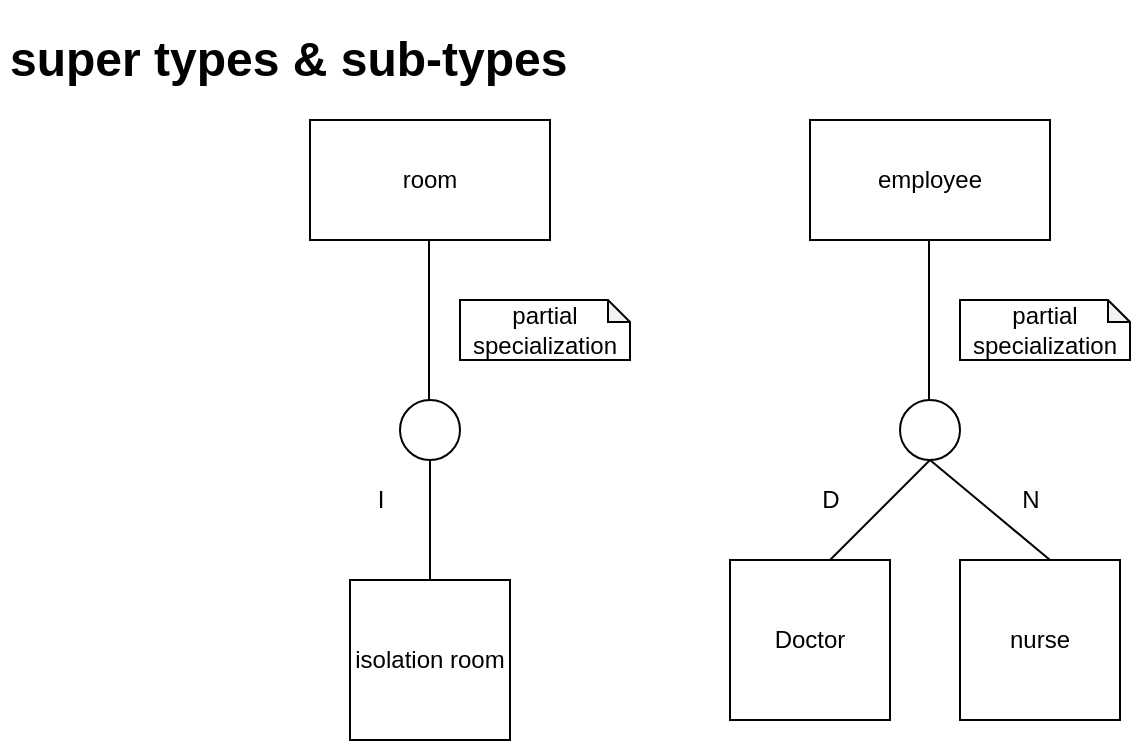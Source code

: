 <mxfile version="20.6.0" type="github">
  <diagram id="qGctBJOEC1ccR6rB4i27" name="Page-1">
    <mxGraphModel dx="782" dy="392" grid="1" gridSize="10" guides="1" tooltips="1" connect="1" arrows="1" fold="1" page="1" pageScale="1" pageWidth="850" pageHeight="1100" math="0" shadow="0">
      <root>
        <mxCell id="0" />
        <mxCell id="1" parent="0" />
        <mxCell id="N1vpy0suVN5HZIlZifo7-14" value="room " style="rounded=0;whiteSpace=wrap;html=1;" parent="1" vertex="1">
          <mxGeometry x="160" y="130" width="120" height="60" as="geometry" />
        </mxCell>
        <mxCell id="N1vpy0suVN5HZIlZifo7-16" value="" style="endArrow=none;html=1;rounded=0;" parent="1" edge="1">
          <mxGeometry width="50" height="50" relative="1" as="geometry">
            <mxPoint x="219.5" y="270" as="sourcePoint" />
            <mxPoint x="219.5" y="190" as="targetPoint" />
          </mxGeometry>
        </mxCell>
        <mxCell id="N1vpy0suVN5HZIlZifo7-17" value="" style="ellipse;whiteSpace=wrap;html=1;aspect=fixed;" parent="1" vertex="1">
          <mxGeometry x="205" y="270" width="30" height="30" as="geometry" />
        </mxCell>
        <mxCell id="N1vpy0suVN5HZIlZifo7-18" value="" style="endArrow=none;html=1;rounded=0;exitX=0.5;exitY=0;exitDx=0;exitDy=0;" parent="1" edge="1" source="N1vpy0suVN5HZIlZifo7-20">
          <mxGeometry width="50" height="50" relative="1" as="geometry">
            <mxPoint x="170" y="350" as="sourcePoint" />
            <mxPoint x="220" y="300" as="targetPoint" />
          </mxGeometry>
        </mxCell>
        <mxCell id="N1vpy0suVN5HZIlZifo7-20" value="isolation room" style="whiteSpace=wrap;html=1;aspect=fixed;" parent="1" vertex="1">
          <mxGeometry x="180" y="360" width="80" height="80" as="geometry" />
        </mxCell>
        <mxCell id="N1vpy0suVN5HZIlZifo7-31" value="employee" style="rounded=0;whiteSpace=wrap;html=1;" parent="1" vertex="1">
          <mxGeometry x="410" y="130" width="120" height="60" as="geometry" />
        </mxCell>
        <mxCell id="N1vpy0suVN5HZIlZifo7-32" value="" style="endArrow=none;html=1;rounded=0;" parent="1" edge="1">
          <mxGeometry width="50" height="50" relative="1" as="geometry">
            <mxPoint x="469.5" y="270" as="sourcePoint" />
            <mxPoint x="469.5" y="190" as="targetPoint" />
          </mxGeometry>
        </mxCell>
        <mxCell id="N1vpy0suVN5HZIlZifo7-33" value="" style="ellipse;whiteSpace=wrap;html=1;aspect=fixed;" parent="1" vertex="1">
          <mxGeometry x="455" y="270" width="30" height="30" as="geometry" />
        </mxCell>
        <mxCell id="N1vpy0suVN5HZIlZifo7-34" value="" style="endArrow=none;html=1;rounded=0;" parent="1" edge="1">
          <mxGeometry width="50" height="50" relative="1" as="geometry">
            <mxPoint x="420" y="350" as="sourcePoint" />
            <mxPoint x="470" y="300" as="targetPoint" />
          </mxGeometry>
        </mxCell>
        <mxCell id="N1vpy0suVN5HZIlZifo7-35" value="" style="endArrow=none;html=1;rounded=0;" parent="1" edge="1">
          <mxGeometry width="50" height="50" relative="1" as="geometry">
            <mxPoint x="470" y="300" as="sourcePoint" />
            <mxPoint x="530" y="350" as="targetPoint" />
          </mxGeometry>
        </mxCell>
        <mxCell id="N1vpy0suVN5HZIlZifo7-36" value="Doctor" style="whiteSpace=wrap;html=1;aspect=fixed;" parent="1" vertex="1">
          <mxGeometry x="370" y="350" width="80" height="80" as="geometry" />
        </mxCell>
        <mxCell id="N1vpy0suVN5HZIlZifo7-37" value="nurse" style="whiteSpace=wrap;html=1;aspect=fixed;" parent="1" vertex="1">
          <mxGeometry x="485" y="350" width="80" height="80" as="geometry" />
        </mxCell>
        <mxCell id="N1vpy0suVN5HZIlZifo7-38" value="I" style="text;html=1;align=center;verticalAlign=middle;resizable=0;points=[];autosize=1;strokeColor=none;fillColor=none;" parent="1" vertex="1">
          <mxGeometry x="180" y="305" width="30" height="30" as="geometry" />
        </mxCell>
        <mxCell id="N1vpy0suVN5HZIlZifo7-40" value="D" style="text;html=1;align=center;verticalAlign=middle;resizable=0;points=[];autosize=1;strokeColor=none;fillColor=none;" parent="1" vertex="1">
          <mxGeometry x="405" y="305" width="30" height="30" as="geometry" />
        </mxCell>
        <mxCell id="N1vpy0suVN5HZIlZifo7-41" value="N" style="text;html=1;align=center;verticalAlign=middle;resizable=0;points=[];autosize=1;strokeColor=none;fillColor=none;" parent="1" vertex="1">
          <mxGeometry x="505" y="305" width="30" height="30" as="geometry" />
        </mxCell>
        <mxCell id="N1vpy0suVN5HZIlZifo7-43" value="partial specialization" style="shape=note;whiteSpace=wrap;html=1;backgroundOutline=1;darkOpacity=0.05;size=11;" parent="1" vertex="1">
          <mxGeometry x="235" y="220" width="85" height="30" as="geometry" />
        </mxCell>
        <mxCell id="N1vpy0suVN5HZIlZifo7-45" value="partial specialization" style="shape=note;whiteSpace=wrap;html=1;backgroundOutline=1;darkOpacity=0.05;size=11;" parent="1" vertex="1">
          <mxGeometry x="485" y="220" width="85" height="30" as="geometry" />
        </mxCell>
        <mxCell id="N1vpy0suVN5HZIlZifo7-47" value="&lt;h1&gt;super types &amp;amp; sub-types&amp;nbsp; &lt;br&gt;&lt;/h1&gt;" style="text;html=1;strokeColor=none;fillColor=none;spacing=5;spacingTop=-20;whiteSpace=wrap;overflow=hidden;rounded=0;" parent="1" vertex="1">
          <mxGeometry x="5" y="80" width="310" height="40" as="geometry" />
        </mxCell>
      </root>
    </mxGraphModel>
  </diagram>
</mxfile>
